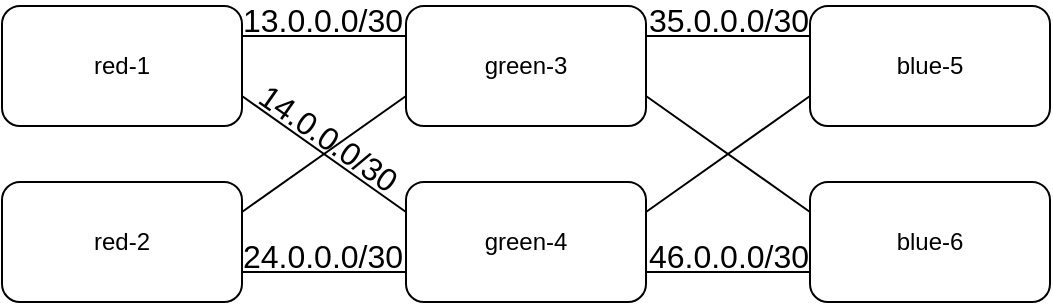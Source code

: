 <mxfile version="24.7.17">
  <diagram name="Page-1" id="ai1lAI1cXWnI07Mm7c0X">
    <mxGraphModel dx="1053" dy="678" grid="0" gridSize="10" guides="1" tooltips="1" connect="1" arrows="1" fold="1" page="0" pageScale="1" pageWidth="850" pageHeight="1100" math="0" shadow="0">
      <root>
        <mxCell id="0" />
        <mxCell id="1" parent="0" />
        <mxCell id="tsdURmEtjTxGYdrAqslD-4" value="red-2" style="rounded=1;whiteSpace=wrap;html=1;" vertex="1" parent="1">
          <mxGeometry x="-119" y="143" width="120" height="60" as="geometry" />
        </mxCell>
        <mxCell id="tsdURmEtjTxGYdrAqslD-21" style="rounded=0;orthogonalLoop=1;jettySize=auto;html=1;exitX=1;exitY=0.25;exitDx=0;exitDy=0;entryX=0;entryY=0.25;entryDx=0;entryDy=0;fontSize=12;startSize=8;endSize=8;endArrow=none;endFill=0;flowAnimation=0;arcSize=20;" edge="1" parent="1" source="tsdURmEtjTxGYdrAqslD-6" target="tsdURmEtjTxGYdrAqslD-8">
          <mxGeometry relative="1" as="geometry" />
        </mxCell>
        <mxCell id="tsdURmEtjTxGYdrAqslD-6" value="red-1" style="rounded=1;whiteSpace=wrap;html=1;" vertex="1" parent="1">
          <mxGeometry x="-119" y="55" width="120" height="60" as="geometry" />
        </mxCell>
        <mxCell id="tsdURmEtjTxGYdrAqslD-7" value="green-4" style="rounded=1;whiteSpace=wrap;html=1;" vertex="1" parent="1">
          <mxGeometry x="83" y="143" width="120" height="60" as="geometry" />
        </mxCell>
        <mxCell id="tsdURmEtjTxGYdrAqslD-8" value="green-3" style="rounded=1;whiteSpace=wrap;html=1;" vertex="1" parent="1">
          <mxGeometry x="83" y="55" width="120" height="60" as="geometry" />
        </mxCell>
        <mxCell id="tsdURmEtjTxGYdrAqslD-9" value="blue-6" style="rounded=1;whiteSpace=wrap;html=1;" vertex="1" parent="1">
          <mxGeometry x="285" y="143" width="120" height="60" as="geometry" />
        </mxCell>
        <mxCell id="tsdURmEtjTxGYdrAqslD-10" value="blue-5" style="rounded=1;whiteSpace=wrap;html=1;" vertex="1" parent="1">
          <mxGeometry x="285" y="55" width="120" height="60" as="geometry" />
        </mxCell>
        <mxCell id="tsdURmEtjTxGYdrAqslD-23" style="rounded=0;orthogonalLoop=1;jettySize=auto;html=1;exitX=1;exitY=0.75;exitDx=0;exitDy=0;entryX=0;entryY=0.75;entryDx=0;entryDy=0;fontSize=12;startSize=8;endSize=8;endArrow=none;endFill=0;flowAnimation=0;arcSize=20;" edge="1" parent="1" source="tsdURmEtjTxGYdrAqslD-4" target="tsdURmEtjTxGYdrAqslD-7">
          <mxGeometry relative="1" as="geometry">
            <mxPoint x="27" y="35" as="sourcePoint" />
            <mxPoint x="93" y="95" as="targetPoint" />
          </mxGeometry>
        </mxCell>
        <mxCell id="tsdURmEtjTxGYdrAqslD-26" style="rounded=0;orthogonalLoop=1;jettySize=auto;html=1;exitX=1;exitY=0.25;exitDx=0;exitDy=0;entryX=0;entryY=0.75;entryDx=0;entryDy=0;fontSize=12;startSize=8;endSize=8;endArrow=none;endFill=0;flowAnimation=0;arcSize=20;" edge="1" parent="1" source="tsdURmEtjTxGYdrAqslD-4" target="tsdURmEtjTxGYdrAqslD-8">
          <mxGeometry relative="1" as="geometry">
            <mxPoint x="27" y="243" as="sourcePoint" />
            <mxPoint x="93" y="183" as="targetPoint" />
          </mxGeometry>
        </mxCell>
        <mxCell id="tsdURmEtjTxGYdrAqslD-28" style="rounded=0;orthogonalLoop=1;jettySize=auto;html=1;exitX=1;exitY=0.75;exitDx=0;exitDy=0;entryX=0;entryY=0.25;entryDx=0;entryDy=0;fontSize=12;startSize=8;endSize=8;endArrow=none;endFill=0;flowAnimation=0;arcSize=20;" edge="1" parent="1" source="tsdURmEtjTxGYdrAqslD-6" target="tsdURmEtjTxGYdrAqslD-7">
          <mxGeometry relative="1" as="geometry">
            <mxPoint x="22" y="95" as="sourcePoint" />
            <mxPoint x="93" y="95" as="targetPoint" />
          </mxGeometry>
        </mxCell>
        <mxCell id="tsdURmEtjTxGYdrAqslD-29" value="13.0.0.0/30" style="text;html=1;align=center;verticalAlign=middle;whiteSpace=wrap;rounded=0;fontSize=16;" vertex="1" parent="1">
          <mxGeometry x="-2" y="55" width="87" height="14" as="geometry" />
        </mxCell>
        <mxCell id="tsdURmEtjTxGYdrAqslD-30" value="14.0.0.0/30" style="text;html=1;align=center;verticalAlign=middle;whiteSpace=wrap;rounded=0;fontSize=16;rotation=35;" vertex="1" parent="1">
          <mxGeometry x="1" y="113" width="87" height="16" as="geometry" />
        </mxCell>
        <mxCell id="tsdURmEtjTxGYdrAqslD-31" style="rounded=0;orthogonalLoop=1;jettySize=auto;html=1;exitX=0;exitY=0.25;exitDx=0;exitDy=0;entryX=1;entryY=0.25;entryDx=0;entryDy=0;fontSize=12;startSize=8;endSize=8;endArrow=none;endFill=0;flowAnimation=0;arcSize=20;" edge="1" parent="1" source="tsdURmEtjTxGYdrAqslD-10" target="tsdURmEtjTxGYdrAqslD-8">
          <mxGeometry relative="1" as="geometry">
            <mxPoint x="11" y="168" as="sourcePoint" />
            <mxPoint x="93" y="110" as="targetPoint" />
          </mxGeometry>
        </mxCell>
        <mxCell id="tsdURmEtjTxGYdrAqslD-32" style="rounded=0;orthogonalLoop=1;jettySize=auto;html=1;exitX=0;exitY=0.75;exitDx=0;exitDy=0;entryX=1;entryY=0.25;entryDx=0;entryDy=0;fontSize=12;startSize=8;endSize=8;endArrow=none;endFill=0;flowAnimation=0;arcSize=20;" edge="1" parent="1" source="tsdURmEtjTxGYdrAqslD-10" target="tsdURmEtjTxGYdrAqslD-7">
          <mxGeometry relative="1" as="geometry">
            <mxPoint x="269" y="80" as="sourcePoint" />
            <mxPoint x="213" y="80" as="targetPoint" />
          </mxGeometry>
        </mxCell>
        <mxCell id="tsdURmEtjTxGYdrAqslD-34" style="rounded=0;orthogonalLoop=1;jettySize=auto;html=1;exitX=0;exitY=0.25;exitDx=0;exitDy=0;entryX=1;entryY=0.75;entryDx=0;entryDy=0;fontSize=12;startSize=8;endSize=8;endArrow=none;endFill=0;flowAnimation=0;arcSize=20;" edge="1" parent="1" source="tsdURmEtjTxGYdrAqslD-9" target="tsdURmEtjTxGYdrAqslD-8">
          <mxGeometry relative="1" as="geometry">
            <mxPoint x="269" y="110" as="sourcePoint" />
            <mxPoint x="213" y="168" as="targetPoint" />
          </mxGeometry>
        </mxCell>
        <mxCell id="tsdURmEtjTxGYdrAqslD-35" style="rounded=0;orthogonalLoop=1;jettySize=auto;html=1;exitX=0;exitY=0.75;exitDx=0;exitDy=0;entryX=1;entryY=0.75;entryDx=0;entryDy=0;fontSize=12;startSize=8;endSize=8;endArrow=none;endFill=0;flowAnimation=0;arcSize=20;" edge="1" parent="1" source="tsdURmEtjTxGYdrAqslD-9" target="tsdURmEtjTxGYdrAqslD-7">
          <mxGeometry relative="1" as="geometry">
            <mxPoint x="269" y="168" as="sourcePoint" />
            <mxPoint x="213" y="110" as="targetPoint" />
          </mxGeometry>
        </mxCell>
        <mxCell id="tsdURmEtjTxGYdrAqslD-36" value="35.0.0.0/30" style="text;html=1;align=center;verticalAlign=middle;whiteSpace=wrap;rounded=0;fontSize=16;" vertex="1" parent="1">
          <mxGeometry x="201" y="55" width="87" height="14" as="geometry" />
        </mxCell>
        <mxCell id="tsdURmEtjTxGYdrAqslD-37" value="46.0.0.0/30" style="text;html=1;align=center;verticalAlign=middle;whiteSpace=wrap;rounded=0;fontSize=16;" vertex="1" parent="1">
          <mxGeometry x="201" y="173" width="87" height="14" as="geometry" />
        </mxCell>
        <mxCell id="tsdURmEtjTxGYdrAqslD-39" value="24.0.0.0/30" style="text;html=1;align=center;verticalAlign=middle;whiteSpace=wrap;rounded=0;fontSize=16;" vertex="1" parent="1">
          <mxGeometry x="-2" y="173" width="87" height="14" as="geometry" />
        </mxCell>
      </root>
    </mxGraphModel>
  </diagram>
</mxfile>
